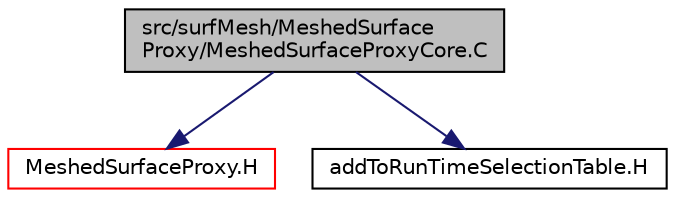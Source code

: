 digraph "src/surfMesh/MeshedSurfaceProxy/MeshedSurfaceProxyCore.C"
{
  bgcolor="transparent";
  edge [fontname="Helvetica",fontsize="10",labelfontname="Helvetica",labelfontsize="10"];
  node [fontname="Helvetica",fontsize="10",shape=record];
  Node0 [label="src/surfMesh/MeshedSurface\lProxy/MeshedSurfaceProxyCore.C",height=0.2,width=0.4,color="black", fillcolor="grey75", style="filled", fontcolor="black"];
  Node0 -> Node1 [color="midnightblue",fontsize="10",style="solid",fontname="Helvetica"];
  Node1 [label="MeshedSurfaceProxy.H",height=0.2,width=0.4,color="red",URL="$a15395.html"];
  Node0 -> Node187 [color="midnightblue",fontsize="10",style="solid",fontname="Helvetica"];
  Node187 [label="addToRunTimeSelectionTable.H",height=0.2,width=0.4,color="black",URL="$a09989.html",tooltip="Macros for easy insertion into run-time selection tables. "];
}
